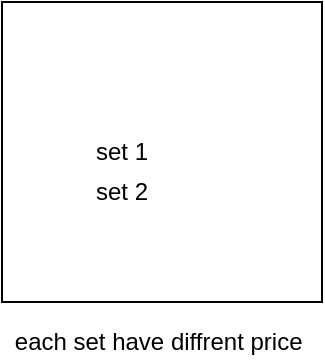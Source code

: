 <mxfile version="12.2.4"><diagram id="dJGkZTvmyxmZfwCP90Bp"><mxGraphModel dx="270" dy="552" grid="1" gridSize="10" guides="1" tooltips="1" connect="1" arrows="1" fold="1" page="1" pageScale="1" pageWidth="850" pageHeight="1100" math="0" shadow="0"><root><mxCell id="0"/><mxCell id="1" parent="0"/><mxCell id="2" value="" style="rounded=0;whiteSpace=wrap;html=1;" vertex="1" parent="1"><mxGeometry x="120" y="90" width="160" height="150" as="geometry"/></mxCell><mxCell id="4" value="set 1" style="text;html=1;strokeColor=none;fillColor=none;align=center;verticalAlign=middle;whiteSpace=wrap;rounded=0;" vertex="1" parent="1"><mxGeometry x="160" y="155" width="40" height="20" as="geometry"/></mxCell><mxCell id="6" value="set 2" style="text;html=1;strokeColor=none;fillColor=none;align=center;verticalAlign=middle;whiteSpace=wrap;rounded=0;" vertex="1" parent="1"><mxGeometry x="160" y="175" width="40" height="20" as="geometry"/></mxCell><mxCell id="9" value="each set have diffrent price&amp;nbsp;" style="text;html=1;strokeColor=none;fillColor=none;align=center;verticalAlign=middle;whiteSpace=wrap;rounded=0;" vertex="1" parent="1"><mxGeometry x="120" y="250" width="160" height="20" as="geometry"/></mxCell></root></mxGraphModel></diagram></mxfile>